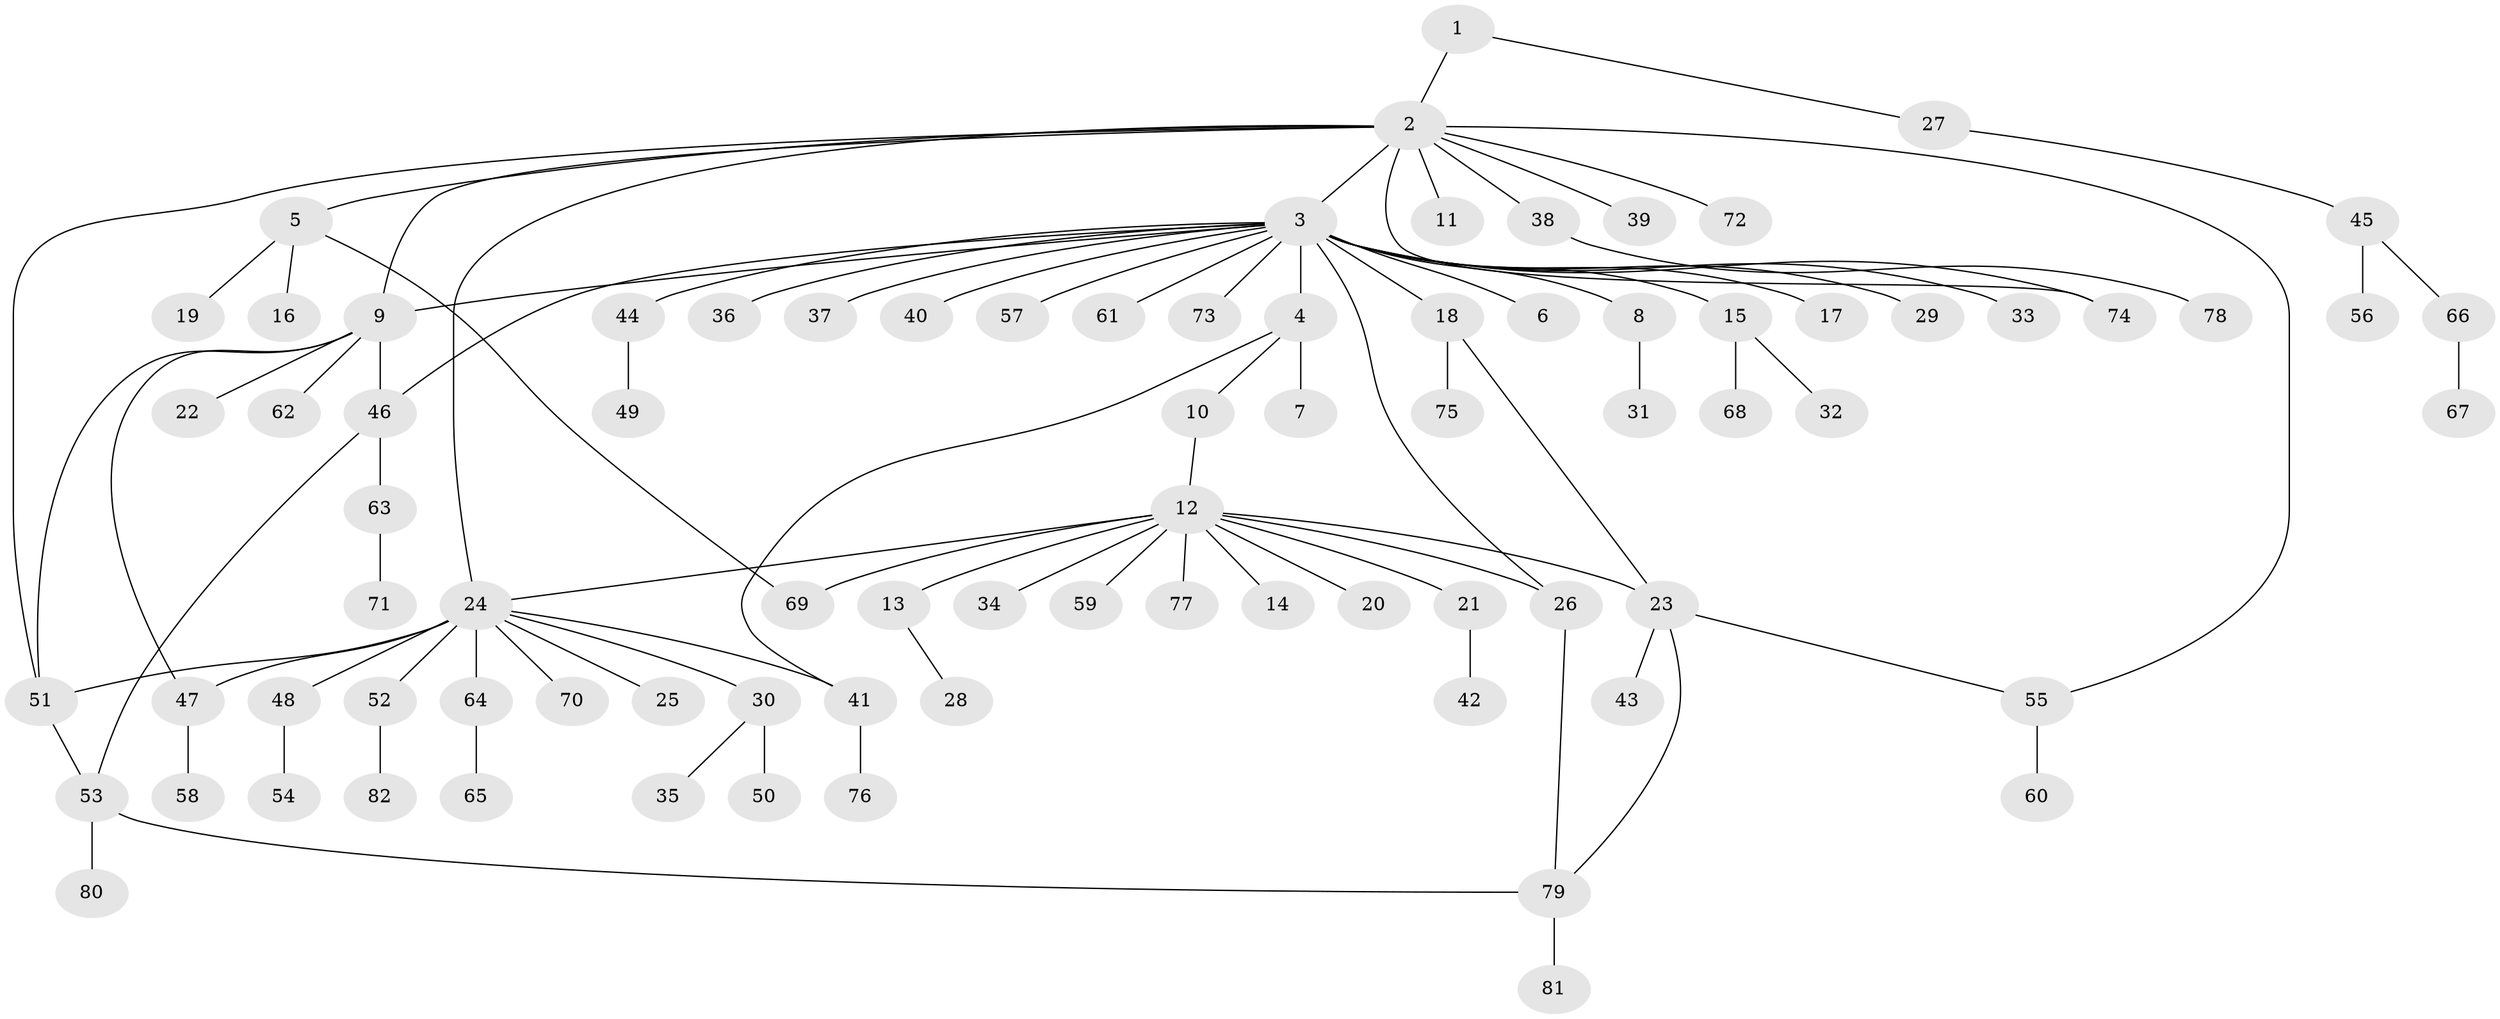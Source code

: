 // Generated by graph-tools (version 1.1) at 2025/11/02/27/25 16:11:13]
// undirected, 82 vertices, 96 edges
graph export_dot {
graph [start="1"]
  node [color=gray90,style=filled];
  1;
  2;
  3;
  4;
  5;
  6;
  7;
  8;
  9;
  10;
  11;
  12;
  13;
  14;
  15;
  16;
  17;
  18;
  19;
  20;
  21;
  22;
  23;
  24;
  25;
  26;
  27;
  28;
  29;
  30;
  31;
  32;
  33;
  34;
  35;
  36;
  37;
  38;
  39;
  40;
  41;
  42;
  43;
  44;
  45;
  46;
  47;
  48;
  49;
  50;
  51;
  52;
  53;
  54;
  55;
  56;
  57;
  58;
  59;
  60;
  61;
  62;
  63;
  64;
  65;
  66;
  67;
  68;
  69;
  70;
  71;
  72;
  73;
  74;
  75;
  76;
  77;
  78;
  79;
  80;
  81;
  82;
  1 -- 2;
  1 -- 27;
  2 -- 3;
  2 -- 5;
  2 -- 9;
  2 -- 11;
  2 -- 24;
  2 -- 38;
  2 -- 39;
  2 -- 51;
  2 -- 55;
  2 -- 72;
  2 -- 74;
  3 -- 4;
  3 -- 6;
  3 -- 8;
  3 -- 9;
  3 -- 15;
  3 -- 17;
  3 -- 18;
  3 -- 26;
  3 -- 29;
  3 -- 33;
  3 -- 36;
  3 -- 37;
  3 -- 40;
  3 -- 44;
  3 -- 46;
  3 -- 57;
  3 -- 61;
  3 -- 73;
  3 -- 74;
  4 -- 7;
  4 -- 10;
  4 -- 41;
  5 -- 16;
  5 -- 19;
  5 -- 69;
  8 -- 31;
  9 -- 22;
  9 -- 46;
  9 -- 47;
  9 -- 51;
  9 -- 62;
  10 -- 12;
  12 -- 13;
  12 -- 14;
  12 -- 20;
  12 -- 21;
  12 -- 23;
  12 -- 24;
  12 -- 26;
  12 -- 34;
  12 -- 59;
  12 -- 69;
  12 -- 77;
  13 -- 28;
  15 -- 32;
  15 -- 68;
  18 -- 23;
  18 -- 75;
  21 -- 42;
  23 -- 43;
  23 -- 55;
  23 -- 79;
  24 -- 25;
  24 -- 30;
  24 -- 41;
  24 -- 47;
  24 -- 48;
  24 -- 51;
  24 -- 52;
  24 -- 64;
  24 -- 70;
  26 -- 79;
  27 -- 45;
  30 -- 35;
  30 -- 50;
  38 -- 78;
  41 -- 76;
  44 -- 49;
  45 -- 56;
  45 -- 66;
  46 -- 53;
  46 -- 63;
  47 -- 58;
  48 -- 54;
  51 -- 53;
  52 -- 82;
  53 -- 79;
  53 -- 80;
  55 -- 60;
  63 -- 71;
  64 -- 65;
  66 -- 67;
  79 -- 81;
}
